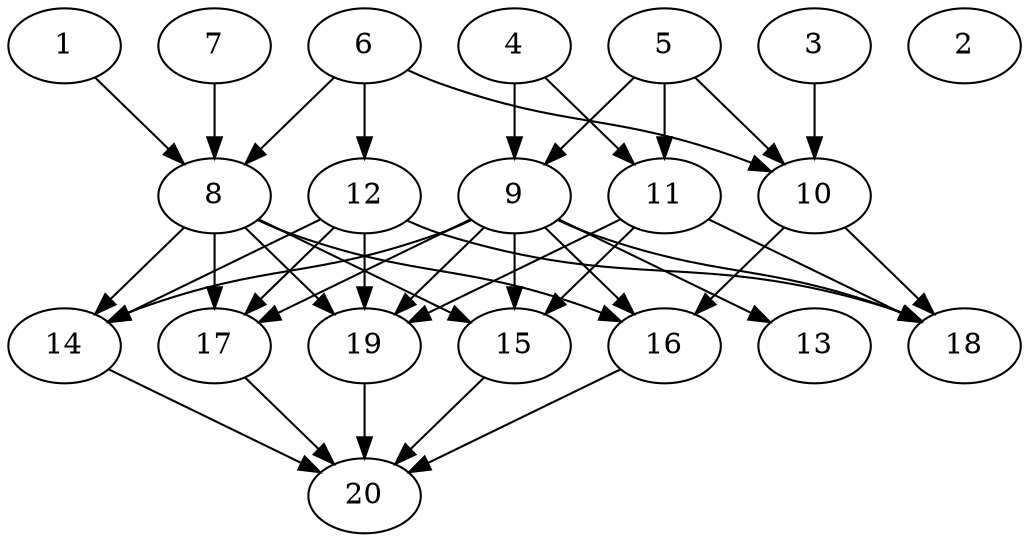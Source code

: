 // DAG automatically generated by daggen at Wed Jul 24 21:20:53 2019
// ./daggen --dot -n 20 --ccr 0.4 --fat 0.8 --regular 0.5 --density 0.7 --mindata 5242880 --maxdata 52428800 
digraph G {
  1 [size="61847040", alpha="0.15", expect_size="24738816"] 
  1 -> 8 [size ="24738816"]
  2 [size="37396480", alpha="0.17", expect_size="14958592"] 
  3 [size="94039040", alpha="0.09", expect_size="37615616"] 
  3 -> 10 [size ="37615616"]
  4 [size="97953280", alpha="0.04", expect_size="39181312"] 
  4 -> 9 [size ="39181312"]
  4 -> 11 [size ="39181312"]
  5 [size="86988800", alpha="0.06", expect_size="34795520"] 
  5 -> 9 [size ="34795520"]
  5 -> 10 [size ="34795520"]
  5 -> 11 [size ="34795520"]
  6 [size="103004160", alpha="0.14", expect_size="41201664"] 
  6 -> 8 [size ="41201664"]
  6 -> 10 [size ="41201664"]
  6 -> 12 [size ="41201664"]
  7 [size="46750720", alpha="0.03", expect_size="18700288"] 
  7 -> 8 [size ="18700288"]
  8 [size="130608640", alpha="0.17", expect_size="52243456"] 
  8 -> 14 [size ="52243456"]
  8 -> 15 [size ="52243456"]
  8 -> 16 [size ="52243456"]
  8 -> 17 [size ="52243456"]
  8 -> 19 [size ="52243456"]
  9 [size="78208000", alpha="0.15", expect_size="31283200"] 
  9 -> 13 [size ="31283200"]
  9 -> 14 [size ="31283200"]
  9 -> 15 [size ="31283200"]
  9 -> 16 [size ="31283200"]
  9 -> 17 [size ="31283200"]
  9 -> 18 [size ="31283200"]
  9 -> 19 [size ="31283200"]
  10 [size="103936000", alpha="0.20", expect_size="41574400"] 
  10 -> 16 [size ="41574400"]
  10 -> 18 [size ="41574400"]
  11 [size="88855040", alpha="0.06", expect_size="35542016"] 
  11 -> 15 [size ="35542016"]
  11 -> 18 [size ="35542016"]
  11 -> 19 [size ="35542016"]
  12 [size="56524800", alpha="0.20", expect_size="22609920"] 
  12 -> 14 [size ="22609920"]
  12 -> 17 [size ="22609920"]
  12 -> 18 [size ="22609920"]
  12 -> 19 [size ="22609920"]
  13 [size="38730240", alpha="0.07", expect_size="15492096"] 
  14 [size="90406400", alpha="0.14", expect_size="36162560"] 
  14 -> 20 [size ="36162560"]
  15 [size="114368000", alpha="0.13", expect_size="45747200"] 
  15 -> 20 [size ="45747200"]
  16 [size="32663040", alpha="0.02", expect_size="13065216"] 
  16 -> 20 [size ="13065216"]
  17 [size="116610560", alpha="0.20", expect_size="46644224"] 
  17 -> 20 [size ="46644224"]
  18 [size="17676800", alpha="0.13", expect_size="7070720"] 
  19 [size="118136320", alpha="0.07", expect_size="47254528"] 
  19 -> 20 [size ="47254528"]
  20 [size="90967040", alpha="0.03", expect_size="36386816"] 
}
